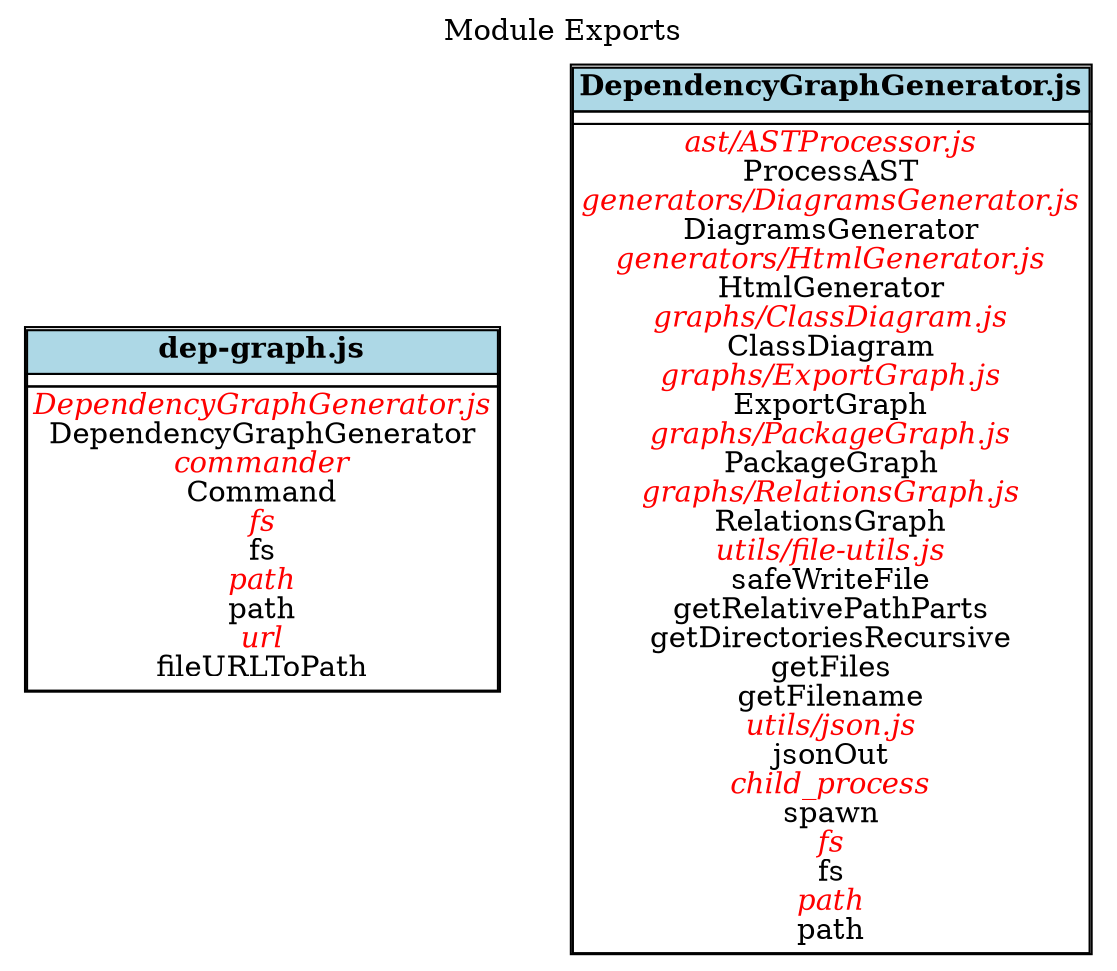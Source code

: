 digraph {label=" Module Exports";
labelloc="t";
"dep-graph.js" [shape=none, label=<<TABLE cellspacing="0" cellborder="1">
<TR><TD bgcolor="lightblue" align="center"><B>dep-graph.js</B></TD></TR>
<TR><TD align="left">
</TD></TR>
<TR><TD align="center">
<font color="red"><I>DependencyGraphGenerator.js</I></font><BR/>
DependencyGraphGenerator<BR/>
<font color="red"><I>commander</I></font><BR/>
Command<BR/>
<font color="red"><I>fs</I></font><BR/>
fs<BR/>
<font color="red"><I>path</I></font><BR/>
path<BR/>
<font color="red"><I>url</I></font><BR/>
fileURLToPath<BR/>
</TD></TR>
</TABLE>>];

"DependencyGraphGenerator.js" [shape=none, label=<<TABLE cellspacing="0" cellborder="1">
<TR><TD bgcolor="lightblue" align="center"><B>DependencyGraphGenerator.js</B></TD></TR>
<TR><TD align="left">
</TD></TR>
<TR><TD align="center">
<font color="red"><I>ast/ASTProcessor.js</I></font><BR/>
ProcessAST<BR/>
<font color="red"><I>generators/DiagramsGenerator.js</I></font><BR/>
DiagramsGenerator<BR/>
<font color="red"><I>generators/HtmlGenerator.js</I></font><BR/>
HtmlGenerator<BR/>
<font color="red"><I>graphs/ClassDiagram.js</I></font><BR/>
ClassDiagram<BR/>
<font color="red"><I>graphs/ExportGraph.js</I></font><BR/>
ExportGraph<BR/>
<font color="red"><I>graphs/PackageGraph.js</I></font><BR/>
PackageGraph<BR/>
<font color="red"><I>graphs/RelationsGraph.js</I></font><BR/>
RelationsGraph<BR/>
<font color="red"><I>utils/file-utils.js</I></font><BR/>
safeWriteFile<BR/>
getRelativePathParts<BR/>
getDirectoriesRecursive<BR/>
getFiles<BR/>
getFilename<BR/>
<font color="red"><I>utils/json.js</I></font><BR/>
jsonOut<BR/>
<font color="red"><I>child_process</I></font><BR/>
spawn<BR/>
<font color="red"><I>fs</I></font><BR/>
fs<BR/>
<font color="red"><I>path</I></font><BR/>
path<BR/>
</TD></TR>
</TABLE>>];

}
